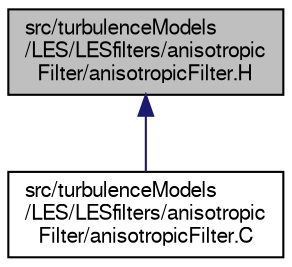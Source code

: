 digraph "src/turbulenceModels/LES/LESfilters/anisotropicFilter/anisotropicFilter.H"
{
  bgcolor="transparent";
  edge [fontname="FreeSans",fontsize="10",labelfontname="FreeSans",labelfontsize="10"];
  node [fontname="FreeSans",fontsize="10",shape=record];
  Node2 [label="src/turbulenceModels\l/LES/LESfilters/anisotropic\lFilter/anisotropicFilter.H",height=0.2,width=0.4,color="black", fillcolor="grey75", style="filled", fontcolor="black"];
  Node2 -> Node3 [dir="back",color="midnightblue",fontsize="10",style="solid",fontname="FreeSans"];
  Node3 [label="src/turbulenceModels\l/LES/LESfilters/anisotropic\lFilter/anisotropicFilter.C",height=0.2,width=0.4,color="black",URL="$a40520.html"];
}
